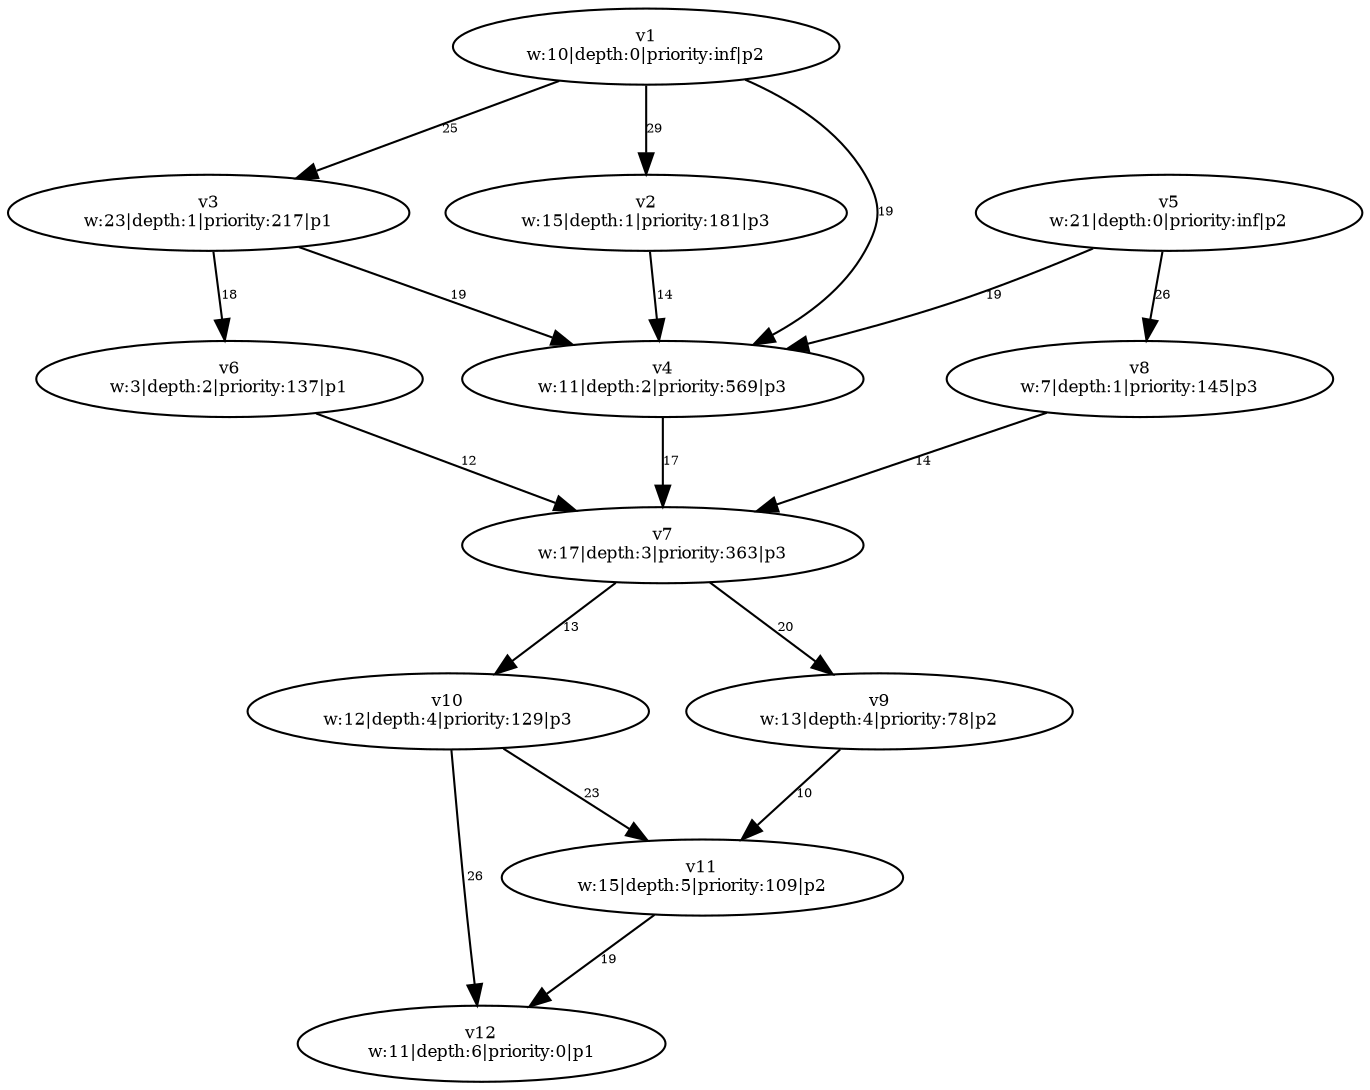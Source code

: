 digraph {
	v1 [label="v1
w:10|depth:0|priority:inf|p2" fontsize=8.0]
	v5 [label="v5
w:21|depth:0|priority:inf|p2" fontsize=8.0]
	v3 [label="v3
w:23|depth:1|priority:217|p1" fontsize=8.0]
	v2 [label="v2
w:15|depth:1|priority:181|p3" fontsize=8.0]
	v8 [label="v8
w:7|depth:1|priority:145|p3" fontsize=8.0]
	v4 [label="v4
w:11|depth:2|priority:569|p3" fontsize=8.0]
	v6 [label="v6
w:3|depth:2|priority:137|p1" fontsize=8.0]
	v7 [label="v7
w:17|depth:3|priority:363|p3" fontsize=8.0]
	v10 [label="v10
w:12|depth:4|priority:129|p3" fontsize=8.0]
	v9 [label="v9
w:13|depth:4|priority:78|p2" fontsize=8.0]
	v11 [label="v11
w:15|depth:5|priority:109|p2" fontsize=8.0]
	v12 [label="v12
w:11|depth:6|priority:0|p1" fontsize=8.0]
	v1 -> v2 [label=29 constraint=true fontsize=6.0]
	v1 -> v3 [label=25 constraint=true fontsize=6.0]
	v1 -> v4 [label=19 constraint=true fontsize=6.0]
	v2 -> v4 [label=14 constraint=true fontsize=6.0]
	v3 -> v4 [label=19 constraint=true fontsize=6.0]
	v5 -> v4 [label=19 constraint=true fontsize=6.0]
	v3 -> v6 [label=18 constraint=true fontsize=6.0]
	v5 -> v8 [label=26 constraint=true fontsize=6.0]
	v6 -> v7 [label=12 constraint=true fontsize=6.0]
	v8 -> v7 [label=14 constraint=true fontsize=6.0]
	v4 -> v7 [label=17 constraint=true fontsize=6.0]
	v7 -> v9 [label=20 constraint=true fontsize=6.0]
	v7 -> v10 [label=13 constraint=true fontsize=6.0]
	v9 -> v11 [label=10 constraint=true fontsize=6.0]
	v10 -> v11 [label=23 constraint=true fontsize=6.0]
	v10 -> v12 [label=26 constraint=true fontsize=6.0]
	v11 -> v12 [label=19 constraint=true fontsize=6.0]
}
